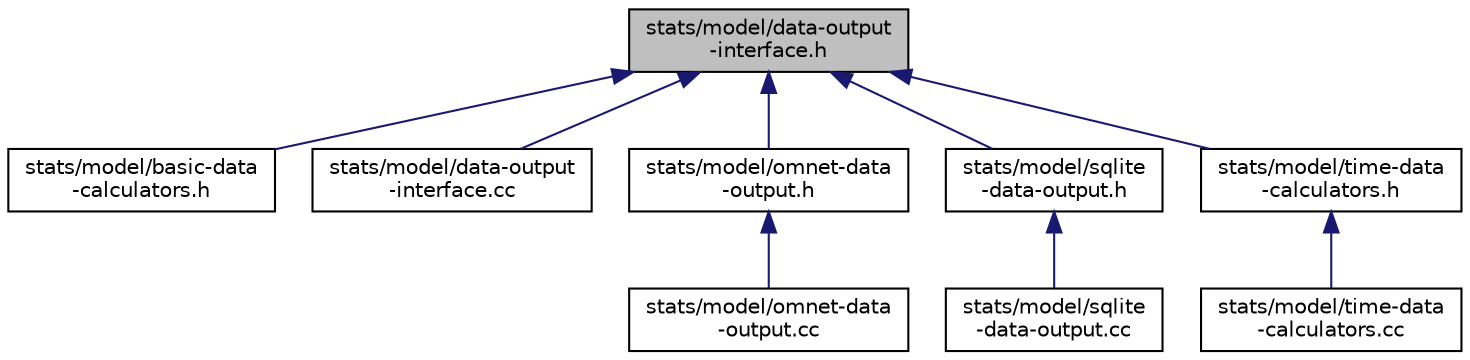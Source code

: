 digraph "stats/model/data-output-interface.h"
{
  edge [fontname="Helvetica",fontsize="10",labelfontname="Helvetica",labelfontsize="10"];
  node [fontname="Helvetica",fontsize="10",shape=record];
  Node1 [label="stats/model/data-output\l-interface.h",height=0.2,width=0.4,color="black", fillcolor="grey75", style="filled", fontcolor="black"];
  Node1 -> Node2 [dir="back",color="midnightblue",fontsize="10",style="solid"];
  Node2 [label="stats/model/basic-data\l-calculators.h",height=0.2,width=0.4,color="black", fillcolor="white", style="filled",URL="$d8/dfb/basic-data-calculators_8h.html"];
  Node1 -> Node3 [dir="back",color="midnightblue",fontsize="10",style="solid"];
  Node3 [label="stats/model/data-output\l-interface.cc",height=0.2,width=0.4,color="black", fillcolor="white", style="filled",URL="$dd/d03/data-output-interface_8cc.html"];
  Node1 -> Node4 [dir="back",color="midnightblue",fontsize="10",style="solid"];
  Node4 [label="stats/model/omnet-data\l-output.h",height=0.2,width=0.4,color="black", fillcolor="white", style="filled",URL="$da/d3c/omnet-data-output_8h.html"];
  Node4 -> Node5 [dir="back",color="midnightblue",fontsize="10",style="solid"];
  Node5 [label="stats/model/omnet-data\l-output.cc",height=0.2,width=0.4,color="black", fillcolor="white", style="filled",URL="$dd/d8f/omnet-data-output_8cc.html"];
  Node1 -> Node6 [dir="back",color="midnightblue",fontsize="10",style="solid"];
  Node6 [label="stats/model/sqlite\l-data-output.h",height=0.2,width=0.4,color="black", fillcolor="white", style="filled",URL="$dc/d2b/sqlite-data-output_8h.html"];
  Node6 -> Node7 [dir="back",color="midnightblue",fontsize="10",style="solid"];
  Node7 [label="stats/model/sqlite\l-data-output.cc",height=0.2,width=0.4,color="black", fillcolor="white", style="filled",URL="$d8/db0/sqlite-data-output_8cc.html"];
  Node1 -> Node8 [dir="back",color="midnightblue",fontsize="10",style="solid"];
  Node8 [label="stats/model/time-data\l-calculators.h",height=0.2,width=0.4,color="black", fillcolor="white", style="filled",URL="$d0/dac/time-data-calculators_8h.html"];
  Node8 -> Node9 [dir="back",color="midnightblue",fontsize="10",style="solid"];
  Node9 [label="stats/model/time-data\l-calculators.cc",height=0.2,width=0.4,color="black", fillcolor="white", style="filled",URL="$d8/d77/time-data-calculators_8cc.html"];
}

